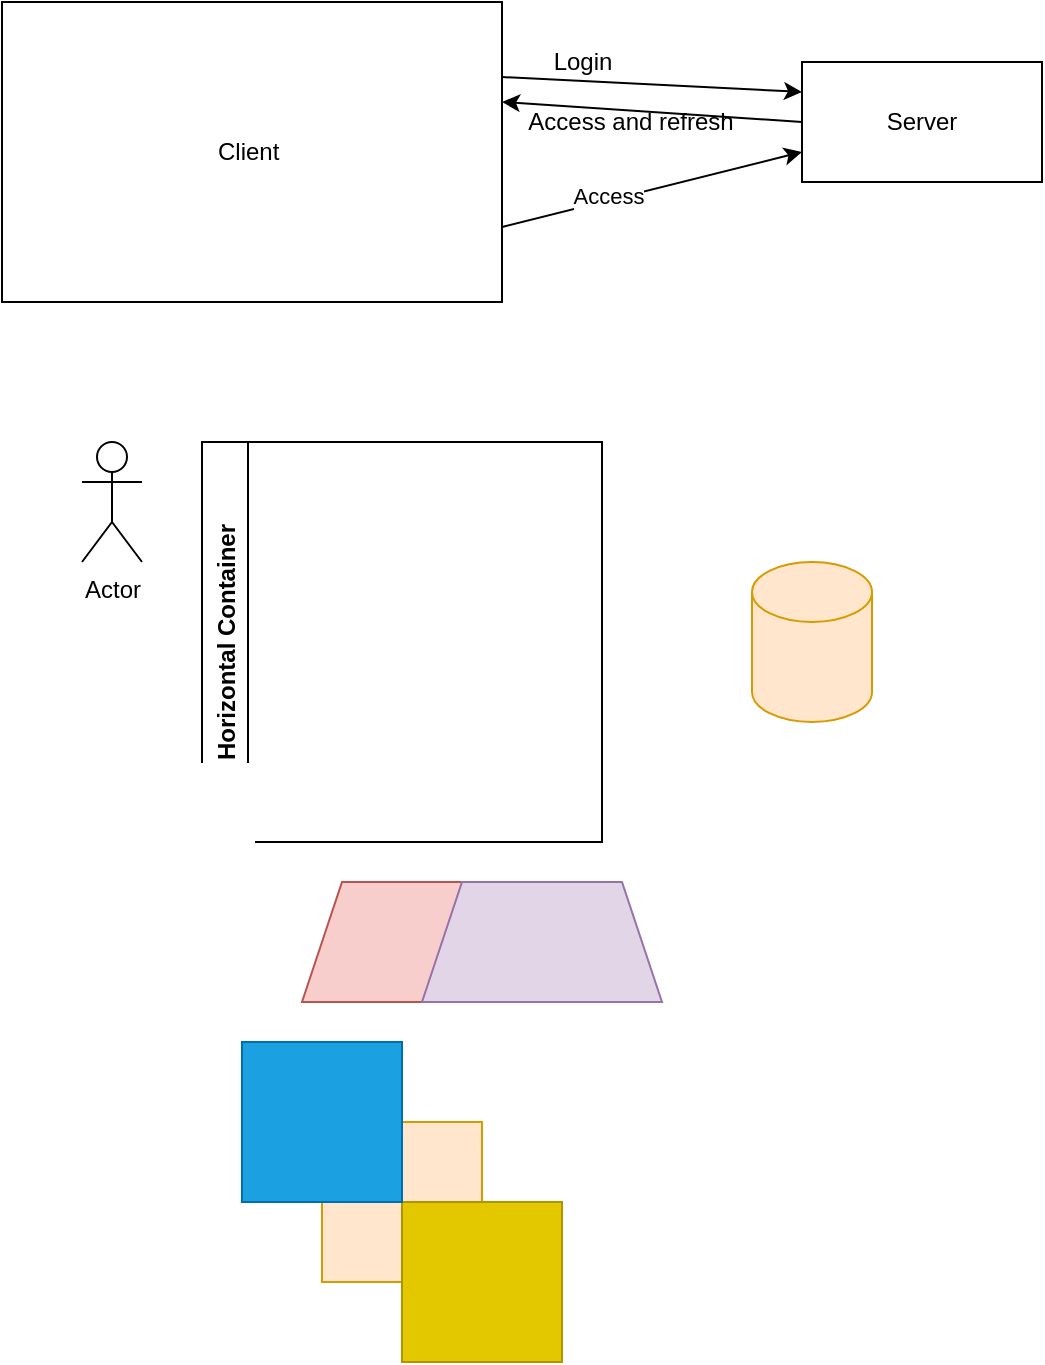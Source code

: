 <mxfile>
    <diagram id="wisHCXa9NdwSIaF-AepZ" name="Page-1">
        <mxGraphModel dx="898" dy="569" grid="1" gridSize="10" guides="1" tooltips="1" connect="1" arrows="1" fold="1" page="1" pageScale="1" pageWidth="827" pageHeight="1169" math="0" shadow="0">
            <root>
                <mxCell id="0"/>
                <mxCell id="1" parent="0"/>
                <mxCell id="26" value="" style="group" vertex="1" connectable="0" parent="1">
                    <mxGeometry x="280" y="640" width="160" height="160" as="geometry"/>
                </mxCell>
                <mxCell id="23" value="" style="whiteSpace=wrap;html=1;aspect=fixed;fillColor=#ffe6cc;strokeColor=#d79b00;" vertex="1" parent="26">
                    <mxGeometry x="40" y="40" width="80" height="80" as="geometry"/>
                </mxCell>
                <mxCell id="24" value="" style="whiteSpace=wrap;html=1;aspect=fixed;fillColor=#e3c800;fontColor=#000000;strokeColor=#B09500;" vertex="1" parent="26">
                    <mxGeometry x="80" y="80" width="80" height="80" as="geometry"/>
                </mxCell>
                <mxCell id="25" value="" style="whiteSpace=wrap;html=1;aspect=fixed;fillColor=#1ba1e2;fontColor=#ffffff;strokeColor=#006EAF;" vertex="1" parent="26">
                    <mxGeometry width="80" height="80" as="geometry"/>
                </mxCell>
                <mxCell id="20" value="" style="shape=trapezoid;perimeter=trapezoidPerimeter;whiteSpace=wrap;html=1;fixedSize=1;fillColor=#f8cecc;strokeColor=#b85450;" vertex="1" parent="1">
                    <mxGeometry x="310" y="560" width="120" height="60" as="geometry"/>
                </mxCell>
                <mxCell id="22" value="" style="shape=trapezoid;perimeter=trapezoidPerimeter;whiteSpace=wrap;html=1;fixedSize=1;fillColor=#e1d5e7;strokeColor=#9673a6;" vertex="1" parent="1">
                    <mxGeometry x="370" y="560" width="120" height="60" as="geometry"/>
                </mxCell>
                <mxCell id="11" style="edgeStyle=none;html=1;exitX=1;exitY=0.25;exitDx=0;exitDy=0;entryX=0;entryY=0.25;entryDx=0;entryDy=0;" edge="1" parent="1" source="9" target="10">
                    <mxGeometry relative="1" as="geometry"/>
                </mxCell>
                <mxCell id="15" style="edgeStyle=none;html=1;exitX=1;exitY=0.75;exitDx=0;exitDy=0;entryX=0;entryY=0.75;entryDx=0;entryDy=0;" edge="1" parent="1" source="9" target="10">
                    <mxGeometry relative="1" as="geometry"/>
                </mxCell>
                <mxCell id="16" value="Access" style="edgeLabel;html=1;align=center;verticalAlign=middle;resizable=0;points=[];" vertex="1" connectable="0" parent="15">
                    <mxGeometry x="-0.286" y="2" relative="1" as="geometry">
                        <mxPoint as="offset"/>
                    </mxGeometry>
                </mxCell>
                <mxCell id="9" value="Client&amp;nbsp;" style="rounded=0;whiteSpace=wrap;html=1;" vertex="1" parent="1">
                    <mxGeometry x="160" y="120" width="250" height="150" as="geometry"/>
                </mxCell>
                <mxCell id="13" style="edgeStyle=none;html=1;exitX=0;exitY=0.5;exitDx=0;exitDy=0;entryX=1;entryY=0.333;entryDx=0;entryDy=0;entryPerimeter=0;" edge="1" parent="1" source="10" target="9">
                    <mxGeometry relative="1" as="geometry"/>
                </mxCell>
                <mxCell id="10" value="Server" style="rounded=0;whiteSpace=wrap;html=1;" vertex="1" parent="1">
                    <mxGeometry x="560" y="150" width="120" height="60" as="geometry"/>
                </mxCell>
                <mxCell id="12" value="Login" style="text;html=1;align=center;verticalAlign=middle;resizable=0;points=[];autosize=1;strokeColor=none;fillColor=none;" vertex="1" parent="1">
                    <mxGeometry x="430" y="140" width="40" height="20" as="geometry"/>
                </mxCell>
                <mxCell id="14" value="Access and refresh" style="text;html=1;align=center;verticalAlign=middle;resizable=0;points=[];autosize=1;strokeColor=none;fillColor=none;" vertex="1" parent="1">
                    <mxGeometry x="414" y="170" width="120" height="20" as="geometry"/>
                </mxCell>
                <mxCell id="18" value="Actor" style="shape=umlActor;verticalLabelPosition=bottom;verticalAlign=top;html=1;outlineConnect=0;" vertex="1" parent="1">
                    <mxGeometry x="200" y="340" width="30" height="60" as="geometry"/>
                </mxCell>
                <mxCell id="19" value="Horizontal Container" style="swimlane;horizontal=0;" vertex="1" parent="1">
                    <mxGeometry x="260" y="340" width="200" height="200" as="geometry"/>
                </mxCell>
                <mxCell id="21" value="" style="shape=cylinder3;whiteSpace=wrap;html=1;boundedLbl=1;backgroundOutline=1;size=15;fillColor=#ffe6cc;strokeColor=#d79b00;" vertex="1" parent="1">
                    <mxGeometry x="535" y="400" width="60" height="80" as="geometry"/>
                </mxCell>
            </root>
        </mxGraphModel>
    </diagram>
</mxfile>